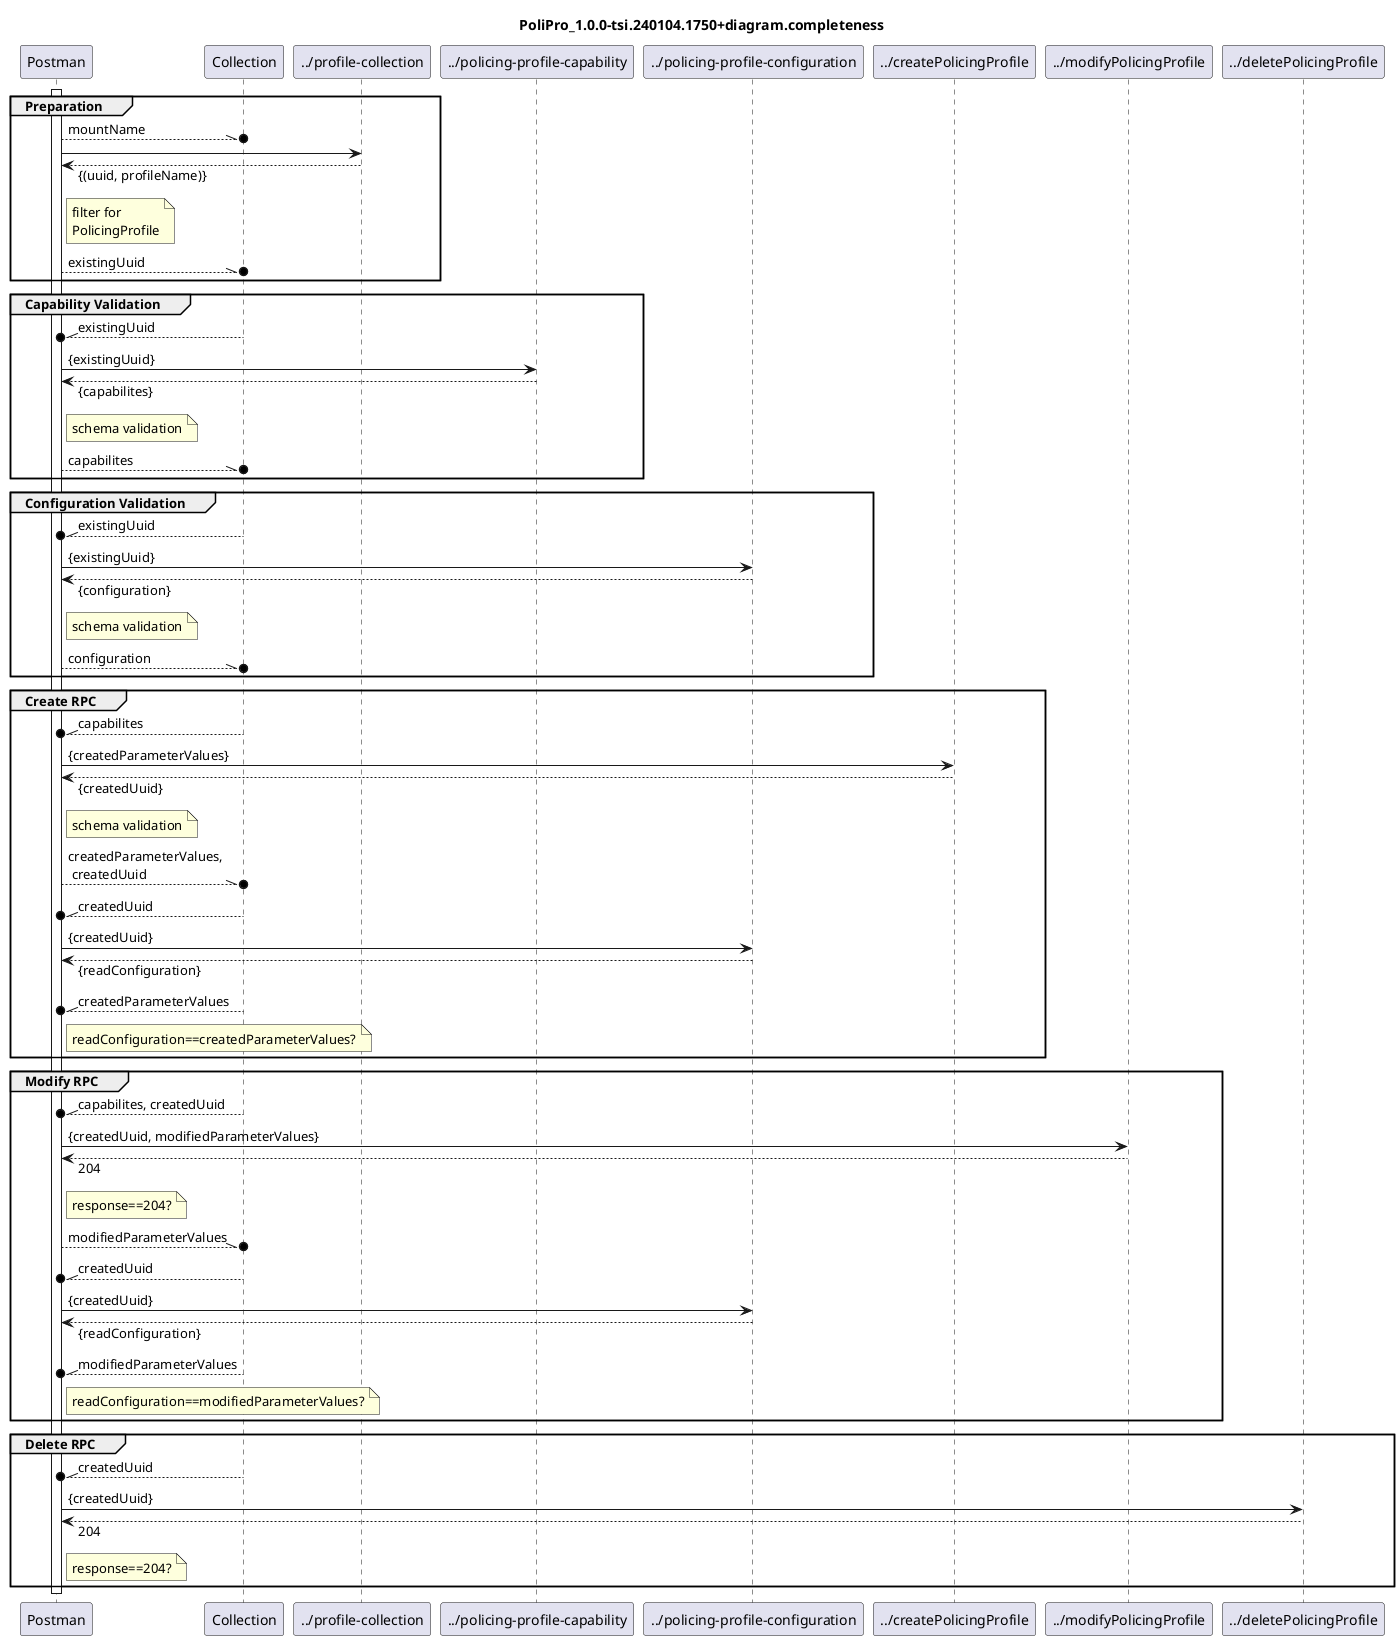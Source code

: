 @startuml PoliPro_1.0.0-tsi.240104.1750+diagram.completeness
skinparam responseMessageBelowArrow true

title
PoliPro_1.0.0-tsi.240104.1750+diagram.completeness
end title

participant "Postman" as Postman
participant "Collection" as Collection
participant "../profile-collection" as ProfileCollection
participant "../policing-profile-capability" as Capability
participant "../policing-profile-configuration" as Configuration
participant "../createPolicingProfile" as CreateRpc
participant "../modifyPolicingProfile" as ModifyRpc
participant "../deletePolicingProfile" as DeleteRpc

activate Postman

group Preparation
  Postman --\\o Collection : mountName

  Postman -> ProfileCollection
  Postman <-- ProfileCollection : {(uuid, profileName)}
  note right Postman
    filter for
    PolicingProfile
  end note
  Postman --\\o Collection : existingUuid
end

group Capability Validation
  Collection --\\o Postman : existingUuid
  Postman -> Capability : {existingUuid}
  Postman <-- Capability : {capabilites}
  note right Postman
    schema validation
  end note
  Postman --\\o Collection : capabilites
end

group Configuration Validation
  Collection --\\o Postman : existingUuid
  Postman -> Configuration : {existingUuid}
  Postman <-- Configuration : {configuration}
  note right Postman
    schema validation
  end note
  Postman --\\o Collection : configuration
end

group Create RPC
  Collection --\\o Postman : capabilites
  Postman -> CreateRpc : {createdParameterValues}
  Postman <-- CreateRpc : {createdUuid}
  note right Postman
    schema validation
  end note
  Postman --\\o Collection : createdParameterValues,\n createdUuid
  Collection --\\o Postman : createdUuid
  Postman -> Configuration : {createdUuid}
  Postman <-- Configuration : {readConfiguration}
  Collection --\\o Postman : createdParameterValues
  note right Postman
    readConfiguration==createdParameterValues?
  end note
end

group Modify RPC
  Collection --\\o Postman : capabilites, createdUuid
  Postman -> ModifyRpc : {createdUuid, modifiedParameterValues}
  Postman <-- ModifyRpc : 204
  note right Postman
    response==204?
  end note
  Postman --\\o Collection : modifiedParameterValues
  Collection --\\o Postman : createdUuid
  Postman -> Configuration : {createdUuid}
  Postman <-- Configuration : {readConfiguration}
  Collection --\\o Postman : modifiedParameterValues
  note right Postman
    readConfiguration==modifiedParameterValues?
  end note
end

group Delete RPC
  Collection --\\o Postman : createdUuid
  Postman -> DeleteRpc : {createdUuid}
  Postman <-- DeleteRpc : 204
  note right Postman
    response==204?
  end note
end

deactivate Postman

@enduml